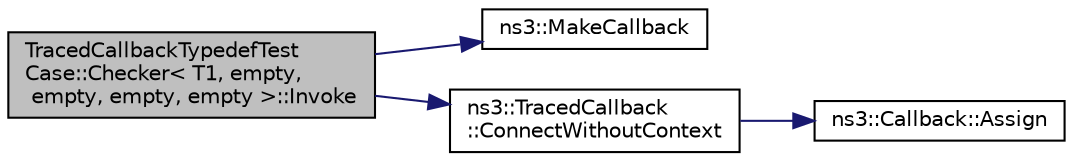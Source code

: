 digraph "TracedCallbackTypedefTestCase::Checker&lt; T1, empty, empty, empty, empty &gt;::Invoke"
{
  edge [fontname="Helvetica",fontsize="10",labelfontname="Helvetica",labelfontsize="10"];
  node [fontname="Helvetica",fontsize="10",shape=record];
  rankdir="LR";
  Node1 [label="TracedCallbackTypedefTest\lCase::Checker\< T1, empty,\l empty, empty, empty \>::Invoke",height=0.2,width=0.4,color="black", fillcolor="grey75", style="filled", fontcolor="black"];
  Node1 -> Node2 [color="midnightblue",fontsize="10",style="solid"];
  Node2 [label="ns3::MakeCallback",height=0.2,width=0.4,color="black", fillcolor="white", style="filled",URL="$dd/de0/group__makecallbackmemptr.html#ga9376283685aa99d204048d6a4b7610a4"];
  Node1 -> Node3 [color="midnightblue",fontsize="10",style="solid"];
  Node3 [label="ns3::TracedCallback\l::ConnectWithoutContext",height=0.2,width=0.4,color="black", fillcolor="white", style="filled",URL="$df/dec/classns3_1_1TracedCallback.html#aacc251bf4e302e7d034e9f0e25a15980"];
  Node3 -> Node4 [color="midnightblue",fontsize="10",style="solid"];
  Node4 [label="ns3::Callback::Assign",height=0.2,width=0.4,color="black", fillcolor="white", style="filled",URL="$d1/d48/classns3_1_1Callback.html#a246f8949a1392269d4c1a85c24b85f97"];
}
